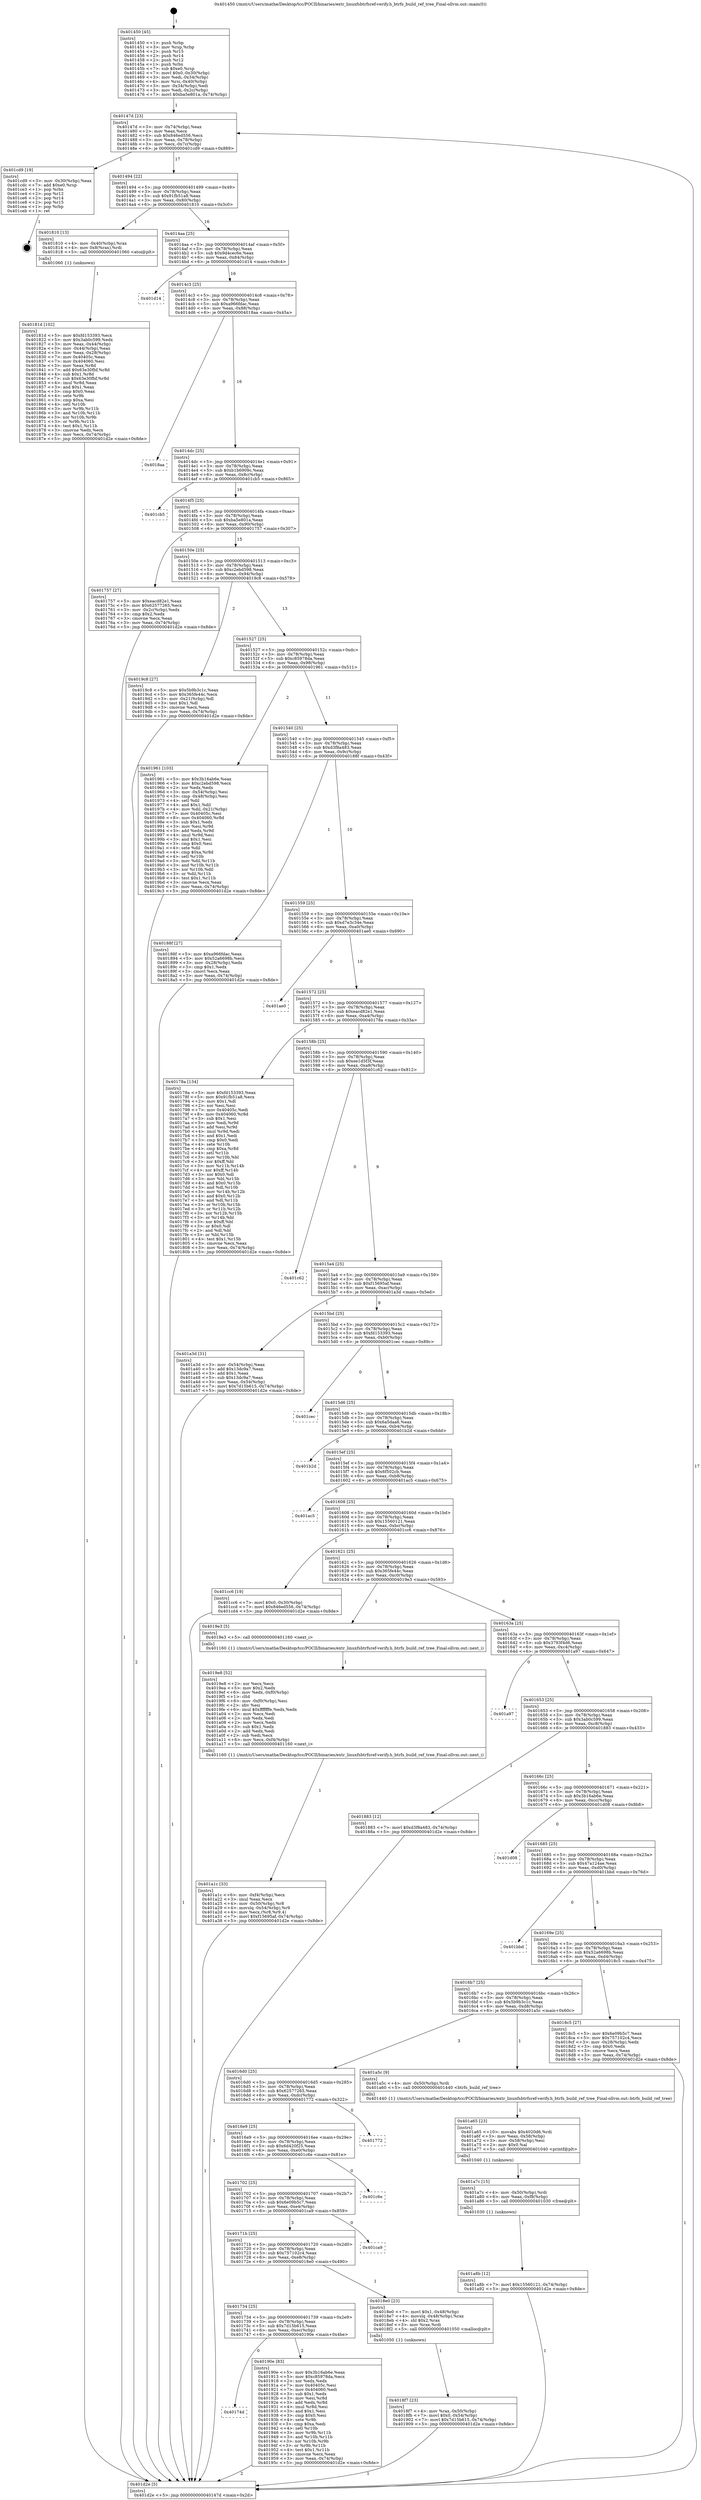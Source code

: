 digraph "0x401450" {
  label = "0x401450 (/mnt/c/Users/mathe/Desktop/tcc/POCII/binaries/extr_linuxfsbtrfsref-verify.h_btrfs_build_ref_tree_Final-ollvm.out::main(0))"
  labelloc = "t"
  node[shape=record]

  Entry [label="",width=0.3,height=0.3,shape=circle,fillcolor=black,style=filled]
  "0x40147d" [label="{
     0x40147d [23]\l
     | [instrs]\l
     &nbsp;&nbsp;0x40147d \<+3\>: mov -0x74(%rbp),%eax\l
     &nbsp;&nbsp;0x401480 \<+2\>: mov %eax,%ecx\l
     &nbsp;&nbsp;0x401482 \<+6\>: sub $0x846ed556,%ecx\l
     &nbsp;&nbsp;0x401488 \<+3\>: mov %eax,-0x78(%rbp)\l
     &nbsp;&nbsp;0x40148b \<+3\>: mov %ecx,-0x7c(%rbp)\l
     &nbsp;&nbsp;0x40148e \<+6\>: je 0000000000401cd9 \<main+0x889\>\l
  }"]
  "0x401cd9" [label="{
     0x401cd9 [19]\l
     | [instrs]\l
     &nbsp;&nbsp;0x401cd9 \<+3\>: mov -0x30(%rbp),%eax\l
     &nbsp;&nbsp;0x401cdc \<+7\>: add $0xe0,%rsp\l
     &nbsp;&nbsp;0x401ce3 \<+1\>: pop %rbx\l
     &nbsp;&nbsp;0x401ce4 \<+2\>: pop %r12\l
     &nbsp;&nbsp;0x401ce6 \<+2\>: pop %r14\l
     &nbsp;&nbsp;0x401ce8 \<+2\>: pop %r15\l
     &nbsp;&nbsp;0x401cea \<+1\>: pop %rbp\l
     &nbsp;&nbsp;0x401ceb \<+1\>: ret\l
  }"]
  "0x401494" [label="{
     0x401494 [22]\l
     | [instrs]\l
     &nbsp;&nbsp;0x401494 \<+5\>: jmp 0000000000401499 \<main+0x49\>\l
     &nbsp;&nbsp;0x401499 \<+3\>: mov -0x78(%rbp),%eax\l
     &nbsp;&nbsp;0x40149c \<+5\>: sub $0x91fb51a8,%eax\l
     &nbsp;&nbsp;0x4014a1 \<+3\>: mov %eax,-0x80(%rbp)\l
     &nbsp;&nbsp;0x4014a4 \<+6\>: je 0000000000401810 \<main+0x3c0\>\l
  }"]
  Exit [label="",width=0.3,height=0.3,shape=circle,fillcolor=black,style=filled,peripheries=2]
  "0x401810" [label="{
     0x401810 [13]\l
     | [instrs]\l
     &nbsp;&nbsp;0x401810 \<+4\>: mov -0x40(%rbp),%rax\l
     &nbsp;&nbsp;0x401814 \<+4\>: mov 0x8(%rax),%rdi\l
     &nbsp;&nbsp;0x401818 \<+5\>: call 0000000000401060 \<atoi@plt\>\l
     | [calls]\l
     &nbsp;&nbsp;0x401060 \{1\} (unknown)\l
  }"]
  "0x4014aa" [label="{
     0x4014aa [25]\l
     | [instrs]\l
     &nbsp;&nbsp;0x4014aa \<+5\>: jmp 00000000004014af \<main+0x5f\>\l
     &nbsp;&nbsp;0x4014af \<+3\>: mov -0x78(%rbp),%eax\l
     &nbsp;&nbsp;0x4014b2 \<+5\>: sub $0x9d4cec6e,%eax\l
     &nbsp;&nbsp;0x4014b7 \<+6\>: mov %eax,-0x84(%rbp)\l
     &nbsp;&nbsp;0x4014bd \<+6\>: je 0000000000401d14 \<main+0x8c4\>\l
  }"]
  "0x401a8b" [label="{
     0x401a8b [12]\l
     | [instrs]\l
     &nbsp;&nbsp;0x401a8b \<+7\>: movl $0x15560121,-0x74(%rbp)\l
     &nbsp;&nbsp;0x401a92 \<+5\>: jmp 0000000000401d2e \<main+0x8de\>\l
  }"]
  "0x401d14" [label="{
     0x401d14\l
  }", style=dashed]
  "0x4014c3" [label="{
     0x4014c3 [25]\l
     | [instrs]\l
     &nbsp;&nbsp;0x4014c3 \<+5\>: jmp 00000000004014c8 \<main+0x78\>\l
     &nbsp;&nbsp;0x4014c8 \<+3\>: mov -0x78(%rbp),%eax\l
     &nbsp;&nbsp;0x4014cb \<+5\>: sub $0xa966fdac,%eax\l
     &nbsp;&nbsp;0x4014d0 \<+6\>: mov %eax,-0x88(%rbp)\l
     &nbsp;&nbsp;0x4014d6 \<+6\>: je 00000000004018aa \<main+0x45a\>\l
  }"]
  "0x401a7c" [label="{
     0x401a7c [15]\l
     | [instrs]\l
     &nbsp;&nbsp;0x401a7c \<+4\>: mov -0x50(%rbp),%rdi\l
     &nbsp;&nbsp;0x401a80 \<+6\>: mov %eax,-0xf8(%rbp)\l
     &nbsp;&nbsp;0x401a86 \<+5\>: call 0000000000401030 \<free@plt\>\l
     | [calls]\l
     &nbsp;&nbsp;0x401030 \{1\} (unknown)\l
  }"]
  "0x4018aa" [label="{
     0x4018aa\l
  }", style=dashed]
  "0x4014dc" [label="{
     0x4014dc [25]\l
     | [instrs]\l
     &nbsp;&nbsp;0x4014dc \<+5\>: jmp 00000000004014e1 \<main+0x91\>\l
     &nbsp;&nbsp;0x4014e1 \<+3\>: mov -0x78(%rbp),%eax\l
     &nbsp;&nbsp;0x4014e4 \<+5\>: sub $0xb1b6909c,%eax\l
     &nbsp;&nbsp;0x4014e9 \<+6\>: mov %eax,-0x8c(%rbp)\l
     &nbsp;&nbsp;0x4014ef \<+6\>: je 0000000000401cb5 \<main+0x865\>\l
  }"]
  "0x401a65" [label="{
     0x401a65 [23]\l
     | [instrs]\l
     &nbsp;&nbsp;0x401a65 \<+10\>: movabs $0x4020d6,%rdi\l
     &nbsp;&nbsp;0x401a6f \<+3\>: mov %eax,-0x58(%rbp)\l
     &nbsp;&nbsp;0x401a72 \<+3\>: mov -0x58(%rbp),%esi\l
     &nbsp;&nbsp;0x401a75 \<+2\>: mov $0x0,%al\l
     &nbsp;&nbsp;0x401a77 \<+5\>: call 0000000000401040 \<printf@plt\>\l
     | [calls]\l
     &nbsp;&nbsp;0x401040 \{1\} (unknown)\l
  }"]
  "0x401cb5" [label="{
     0x401cb5\l
  }", style=dashed]
  "0x4014f5" [label="{
     0x4014f5 [25]\l
     | [instrs]\l
     &nbsp;&nbsp;0x4014f5 \<+5\>: jmp 00000000004014fa \<main+0xaa\>\l
     &nbsp;&nbsp;0x4014fa \<+3\>: mov -0x78(%rbp),%eax\l
     &nbsp;&nbsp;0x4014fd \<+5\>: sub $0xba5e801a,%eax\l
     &nbsp;&nbsp;0x401502 \<+6\>: mov %eax,-0x90(%rbp)\l
     &nbsp;&nbsp;0x401508 \<+6\>: je 0000000000401757 \<main+0x307\>\l
  }"]
  "0x401a1c" [label="{
     0x401a1c [33]\l
     | [instrs]\l
     &nbsp;&nbsp;0x401a1c \<+6\>: mov -0xf4(%rbp),%ecx\l
     &nbsp;&nbsp;0x401a22 \<+3\>: imul %eax,%ecx\l
     &nbsp;&nbsp;0x401a25 \<+4\>: mov -0x50(%rbp),%r8\l
     &nbsp;&nbsp;0x401a29 \<+4\>: movslq -0x54(%rbp),%r9\l
     &nbsp;&nbsp;0x401a2d \<+4\>: mov %ecx,(%r8,%r9,4)\l
     &nbsp;&nbsp;0x401a31 \<+7\>: movl $0xf15695af,-0x74(%rbp)\l
     &nbsp;&nbsp;0x401a38 \<+5\>: jmp 0000000000401d2e \<main+0x8de\>\l
  }"]
  "0x401757" [label="{
     0x401757 [27]\l
     | [instrs]\l
     &nbsp;&nbsp;0x401757 \<+5\>: mov $0xeacd82e1,%eax\l
     &nbsp;&nbsp;0x40175c \<+5\>: mov $0x62577265,%ecx\l
     &nbsp;&nbsp;0x401761 \<+3\>: mov -0x2c(%rbp),%edx\l
     &nbsp;&nbsp;0x401764 \<+3\>: cmp $0x2,%edx\l
     &nbsp;&nbsp;0x401767 \<+3\>: cmovne %ecx,%eax\l
     &nbsp;&nbsp;0x40176a \<+3\>: mov %eax,-0x74(%rbp)\l
     &nbsp;&nbsp;0x40176d \<+5\>: jmp 0000000000401d2e \<main+0x8de\>\l
  }"]
  "0x40150e" [label="{
     0x40150e [25]\l
     | [instrs]\l
     &nbsp;&nbsp;0x40150e \<+5\>: jmp 0000000000401513 \<main+0xc3\>\l
     &nbsp;&nbsp;0x401513 \<+3\>: mov -0x78(%rbp),%eax\l
     &nbsp;&nbsp;0x401516 \<+5\>: sub $0xc2ebd598,%eax\l
     &nbsp;&nbsp;0x40151b \<+6\>: mov %eax,-0x94(%rbp)\l
     &nbsp;&nbsp;0x401521 \<+6\>: je 00000000004019c8 \<main+0x578\>\l
  }"]
  "0x401d2e" [label="{
     0x401d2e [5]\l
     | [instrs]\l
     &nbsp;&nbsp;0x401d2e \<+5\>: jmp 000000000040147d \<main+0x2d\>\l
  }"]
  "0x401450" [label="{
     0x401450 [45]\l
     | [instrs]\l
     &nbsp;&nbsp;0x401450 \<+1\>: push %rbp\l
     &nbsp;&nbsp;0x401451 \<+3\>: mov %rsp,%rbp\l
     &nbsp;&nbsp;0x401454 \<+2\>: push %r15\l
     &nbsp;&nbsp;0x401456 \<+2\>: push %r14\l
     &nbsp;&nbsp;0x401458 \<+2\>: push %r12\l
     &nbsp;&nbsp;0x40145a \<+1\>: push %rbx\l
     &nbsp;&nbsp;0x40145b \<+7\>: sub $0xe0,%rsp\l
     &nbsp;&nbsp;0x401462 \<+7\>: movl $0x0,-0x30(%rbp)\l
     &nbsp;&nbsp;0x401469 \<+3\>: mov %edi,-0x34(%rbp)\l
     &nbsp;&nbsp;0x40146c \<+4\>: mov %rsi,-0x40(%rbp)\l
     &nbsp;&nbsp;0x401470 \<+3\>: mov -0x34(%rbp),%edi\l
     &nbsp;&nbsp;0x401473 \<+3\>: mov %edi,-0x2c(%rbp)\l
     &nbsp;&nbsp;0x401476 \<+7\>: movl $0xba5e801a,-0x74(%rbp)\l
  }"]
  "0x4019e8" [label="{
     0x4019e8 [52]\l
     | [instrs]\l
     &nbsp;&nbsp;0x4019e8 \<+2\>: xor %ecx,%ecx\l
     &nbsp;&nbsp;0x4019ea \<+5\>: mov $0x2,%edx\l
     &nbsp;&nbsp;0x4019ef \<+6\>: mov %edx,-0xf0(%rbp)\l
     &nbsp;&nbsp;0x4019f5 \<+1\>: cltd\l
     &nbsp;&nbsp;0x4019f6 \<+6\>: mov -0xf0(%rbp),%esi\l
     &nbsp;&nbsp;0x4019fc \<+2\>: idiv %esi\l
     &nbsp;&nbsp;0x4019fe \<+6\>: imul $0xfffffffe,%edx,%edx\l
     &nbsp;&nbsp;0x401a04 \<+2\>: mov %ecx,%edi\l
     &nbsp;&nbsp;0x401a06 \<+2\>: sub %edx,%edi\l
     &nbsp;&nbsp;0x401a08 \<+2\>: mov %ecx,%edx\l
     &nbsp;&nbsp;0x401a0a \<+3\>: sub $0x1,%edx\l
     &nbsp;&nbsp;0x401a0d \<+2\>: add %edx,%edi\l
     &nbsp;&nbsp;0x401a0f \<+2\>: sub %edi,%ecx\l
     &nbsp;&nbsp;0x401a11 \<+6\>: mov %ecx,-0xf4(%rbp)\l
     &nbsp;&nbsp;0x401a17 \<+5\>: call 0000000000401160 \<next_i\>\l
     | [calls]\l
     &nbsp;&nbsp;0x401160 \{1\} (/mnt/c/Users/mathe/Desktop/tcc/POCII/binaries/extr_linuxfsbtrfsref-verify.h_btrfs_build_ref_tree_Final-ollvm.out::next_i)\l
  }"]
  "0x4019c8" [label="{
     0x4019c8 [27]\l
     | [instrs]\l
     &nbsp;&nbsp;0x4019c8 \<+5\>: mov $0x5b9b3c1c,%eax\l
     &nbsp;&nbsp;0x4019cd \<+5\>: mov $0x365fe44c,%ecx\l
     &nbsp;&nbsp;0x4019d2 \<+3\>: mov -0x21(%rbp),%dl\l
     &nbsp;&nbsp;0x4019d5 \<+3\>: test $0x1,%dl\l
     &nbsp;&nbsp;0x4019d8 \<+3\>: cmovne %ecx,%eax\l
     &nbsp;&nbsp;0x4019db \<+3\>: mov %eax,-0x74(%rbp)\l
     &nbsp;&nbsp;0x4019de \<+5\>: jmp 0000000000401d2e \<main+0x8de\>\l
  }"]
  "0x401527" [label="{
     0x401527 [25]\l
     | [instrs]\l
     &nbsp;&nbsp;0x401527 \<+5\>: jmp 000000000040152c \<main+0xdc\>\l
     &nbsp;&nbsp;0x40152c \<+3\>: mov -0x78(%rbp),%eax\l
     &nbsp;&nbsp;0x40152f \<+5\>: sub $0xc85978da,%eax\l
     &nbsp;&nbsp;0x401534 \<+6\>: mov %eax,-0x98(%rbp)\l
     &nbsp;&nbsp;0x40153a \<+6\>: je 0000000000401961 \<main+0x511\>\l
  }"]
  "0x40174d" [label="{
     0x40174d\l
  }", style=dashed]
  "0x401961" [label="{
     0x401961 [103]\l
     | [instrs]\l
     &nbsp;&nbsp;0x401961 \<+5\>: mov $0x3b16ab6e,%eax\l
     &nbsp;&nbsp;0x401966 \<+5\>: mov $0xc2ebd598,%ecx\l
     &nbsp;&nbsp;0x40196b \<+2\>: xor %edx,%edx\l
     &nbsp;&nbsp;0x40196d \<+3\>: mov -0x54(%rbp),%esi\l
     &nbsp;&nbsp;0x401970 \<+3\>: cmp -0x48(%rbp),%esi\l
     &nbsp;&nbsp;0x401973 \<+4\>: setl %dil\l
     &nbsp;&nbsp;0x401977 \<+4\>: and $0x1,%dil\l
     &nbsp;&nbsp;0x40197b \<+4\>: mov %dil,-0x21(%rbp)\l
     &nbsp;&nbsp;0x40197f \<+7\>: mov 0x40405c,%esi\l
     &nbsp;&nbsp;0x401986 \<+8\>: mov 0x404060,%r8d\l
     &nbsp;&nbsp;0x40198e \<+3\>: sub $0x1,%edx\l
     &nbsp;&nbsp;0x401991 \<+3\>: mov %esi,%r9d\l
     &nbsp;&nbsp;0x401994 \<+3\>: add %edx,%r9d\l
     &nbsp;&nbsp;0x401997 \<+4\>: imul %r9d,%esi\l
     &nbsp;&nbsp;0x40199b \<+3\>: and $0x1,%esi\l
     &nbsp;&nbsp;0x40199e \<+3\>: cmp $0x0,%esi\l
     &nbsp;&nbsp;0x4019a1 \<+4\>: sete %dil\l
     &nbsp;&nbsp;0x4019a5 \<+4\>: cmp $0xa,%r8d\l
     &nbsp;&nbsp;0x4019a9 \<+4\>: setl %r10b\l
     &nbsp;&nbsp;0x4019ad \<+3\>: mov %dil,%r11b\l
     &nbsp;&nbsp;0x4019b0 \<+3\>: and %r10b,%r11b\l
     &nbsp;&nbsp;0x4019b3 \<+3\>: xor %r10b,%dil\l
     &nbsp;&nbsp;0x4019b6 \<+3\>: or %dil,%r11b\l
     &nbsp;&nbsp;0x4019b9 \<+4\>: test $0x1,%r11b\l
     &nbsp;&nbsp;0x4019bd \<+3\>: cmovne %ecx,%eax\l
     &nbsp;&nbsp;0x4019c0 \<+3\>: mov %eax,-0x74(%rbp)\l
     &nbsp;&nbsp;0x4019c3 \<+5\>: jmp 0000000000401d2e \<main+0x8de\>\l
  }"]
  "0x401540" [label="{
     0x401540 [25]\l
     | [instrs]\l
     &nbsp;&nbsp;0x401540 \<+5\>: jmp 0000000000401545 \<main+0xf5\>\l
     &nbsp;&nbsp;0x401545 \<+3\>: mov -0x78(%rbp),%eax\l
     &nbsp;&nbsp;0x401548 \<+5\>: sub $0xd3f8a483,%eax\l
     &nbsp;&nbsp;0x40154d \<+6\>: mov %eax,-0x9c(%rbp)\l
     &nbsp;&nbsp;0x401553 \<+6\>: je 000000000040188f \<main+0x43f\>\l
  }"]
  "0x40190e" [label="{
     0x40190e [83]\l
     | [instrs]\l
     &nbsp;&nbsp;0x40190e \<+5\>: mov $0x3b16ab6e,%eax\l
     &nbsp;&nbsp;0x401913 \<+5\>: mov $0xc85978da,%ecx\l
     &nbsp;&nbsp;0x401918 \<+2\>: xor %edx,%edx\l
     &nbsp;&nbsp;0x40191a \<+7\>: mov 0x40405c,%esi\l
     &nbsp;&nbsp;0x401921 \<+7\>: mov 0x404060,%edi\l
     &nbsp;&nbsp;0x401928 \<+3\>: sub $0x1,%edx\l
     &nbsp;&nbsp;0x40192b \<+3\>: mov %esi,%r8d\l
     &nbsp;&nbsp;0x40192e \<+3\>: add %edx,%r8d\l
     &nbsp;&nbsp;0x401931 \<+4\>: imul %r8d,%esi\l
     &nbsp;&nbsp;0x401935 \<+3\>: and $0x1,%esi\l
     &nbsp;&nbsp;0x401938 \<+3\>: cmp $0x0,%esi\l
     &nbsp;&nbsp;0x40193b \<+4\>: sete %r9b\l
     &nbsp;&nbsp;0x40193f \<+3\>: cmp $0xa,%edi\l
     &nbsp;&nbsp;0x401942 \<+4\>: setl %r10b\l
     &nbsp;&nbsp;0x401946 \<+3\>: mov %r9b,%r11b\l
     &nbsp;&nbsp;0x401949 \<+3\>: and %r10b,%r11b\l
     &nbsp;&nbsp;0x40194c \<+3\>: xor %r10b,%r9b\l
     &nbsp;&nbsp;0x40194f \<+3\>: or %r9b,%r11b\l
     &nbsp;&nbsp;0x401952 \<+4\>: test $0x1,%r11b\l
     &nbsp;&nbsp;0x401956 \<+3\>: cmovne %ecx,%eax\l
     &nbsp;&nbsp;0x401959 \<+3\>: mov %eax,-0x74(%rbp)\l
     &nbsp;&nbsp;0x40195c \<+5\>: jmp 0000000000401d2e \<main+0x8de\>\l
  }"]
  "0x40188f" [label="{
     0x40188f [27]\l
     | [instrs]\l
     &nbsp;&nbsp;0x40188f \<+5\>: mov $0xa966fdac,%eax\l
     &nbsp;&nbsp;0x401894 \<+5\>: mov $0x52a6698b,%ecx\l
     &nbsp;&nbsp;0x401899 \<+3\>: mov -0x28(%rbp),%edx\l
     &nbsp;&nbsp;0x40189c \<+3\>: cmp $0x1,%edx\l
     &nbsp;&nbsp;0x40189f \<+3\>: cmovl %ecx,%eax\l
     &nbsp;&nbsp;0x4018a2 \<+3\>: mov %eax,-0x74(%rbp)\l
     &nbsp;&nbsp;0x4018a5 \<+5\>: jmp 0000000000401d2e \<main+0x8de\>\l
  }"]
  "0x401559" [label="{
     0x401559 [25]\l
     | [instrs]\l
     &nbsp;&nbsp;0x401559 \<+5\>: jmp 000000000040155e \<main+0x10e\>\l
     &nbsp;&nbsp;0x40155e \<+3\>: mov -0x78(%rbp),%eax\l
     &nbsp;&nbsp;0x401561 \<+5\>: sub $0xd7e3c34e,%eax\l
     &nbsp;&nbsp;0x401566 \<+6\>: mov %eax,-0xa0(%rbp)\l
     &nbsp;&nbsp;0x40156c \<+6\>: je 0000000000401ae0 \<main+0x690\>\l
  }"]
  "0x4018f7" [label="{
     0x4018f7 [23]\l
     | [instrs]\l
     &nbsp;&nbsp;0x4018f7 \<+4\>: mov %rax,-0x50(%rbp)\l
     &nbsp;&nbsp;0x4018fb \<+7\>: movl $0x0,-0x54(%rbp)\l
     &nbsp;&nbsp;0x401902 \<+7\>: movl $0x7d15b615,-0x74(%rbp)\l
     &nbsp;&nbsp;0x401909 \<+5\>: jmp 0000000000401d2e \<main+0x8de\>\l
  }"]
  "0x401ae0" [label="{
     0x401ae0\l
  }", style=dashed]
  "0x401572" [label="{
     0x401572 [25]\l
     | [instrs]\l
     &nbsp;&nbsp;0x401572 \<+5\>: jmp 0000000000401577 \<main+0x127\>\l
     &nbsp;&nbsp;0x401577 \<+3\>: mov -0x78(%rbp),%eax\l
     &nbsp;&nbsp;0x40157a \<+5\>: sub $0xeacd82e1,%eax\l
     &nbsp;&nbsp;0x40157f \<+6\>: mov %eax,-0xa4(%rbp)\l
     &nbsp;&nbsp;0x401585 \<+6\>: je 000000000040178a \<main+0x33a\>\l
  }"]
  "0x401734" [label="{
     0x401734 [25]\l
     | [instrs]\l
     &nbsp;&nbsp;0x401734 \<+5\>: jmp 0000000000401739 \<main+0x2e9\>\l
     &nbsp;&nbsp;0x401739 \<+3\>: mov -0x78(%rbp),%eax\l
     &nbsp;&nbsp;0x40173c \<+5\>: sub $0x7d15b615,%eax\l
     &nbsp;&nbsp;0x401741 \<+6\>: mov %eax,-0xec(%rbp)\l
     &nbsp;&nbsp;0x401747 \<+6\>: je 000000000040190e \<main+0x4be\>\l
  }"]
  "0x40178a" [label="{
     0x40178a [134]\l
     | [instrs]\l
     &nbsp;&nbsp;0x40178a \<+5\>: mov $0xfd153393,%eax\l
     &nbsp;&nbsp;0x40178f \<+5\>: mov $0x91fb51a8,%ecx\l
     &nbsp;&nbsp;0x401794 \<+2\>: mov $0x1,%dl\l
     &nbsp;&nbsp;0x401796 \<+2\>: xor %esi,%esi\l
     &nbsp;&nbsp;0x401798 \<+7\>: mov 0x40405c,%edi\l
     &nbsp;&nbsp;0x40179f \<+8\>: mov 0x404060,%r8d\l
     &nbsp;&nbsp;0x4017a7 \<+3\>: sub $0x1,%esi\l
     &nbsp;&nbsp;0x4017aa \<+3\>: mov %edi,%r9d\l
     &nbsp;&nbsp;0x4017ad \<+3\>: add %esi,%r9d\l
     &nbsp;&nbsp;0x4017b0 \<+4\>: imul %r9d,%edi\l
     &nbsp;&nbsp;0x4017b4 \<+3\>: and $0x1,%edi\l
     &nbsp;&nbsp;0x4017b7 \<+3\>: cmp $0x0,%edi\l
     &nbsp;&nbsp;0x4017ba \<+4\>: sete %r10b\l
     &nbsp;&nbsp;0x4017be \<+4\>: cmp $0xa,%r8d\l
     &nbsp;&nbsp;0x4017c2 \<+4\>: setl %r11b\l
     &nbsp;&nbsp;0x4017c6 \<+3\>: mov %r10b,%bl\l
     &nbsp;&nbsp;0x4017c9 \<+3\>: xor $0xff,%bl\l
     &nbsp;&nbsp;0x4017cc \<+3\>: mov %r11b,%r14b\l
     &nbsp;&nbsp;0x4017cf \<+4\>: xor $0xff,%r14b\l
     &nbsp;&nbsp;0x4017d3 \<+3\>: xor $0x0,%dl\l
     &nbsp;&nbsp;0x4017d6 \<+3\>: mov %bl,%r15b\l
     &nbsp;&nbsp;0x4017d9 \<+4\>: and $0x0,%r15b\l
     &nbsp;&nbsp;0x4017dd \<+3\>: and %dl,%r10b\l
     &nbsp;&nbsp;0x4017e0 \<+3\>: mov %r14b,%r12b\l
     &nbsp;&nbsp;0x4017e3 \<+4\>: and $0x0,%r12b\l
     &nbsp;&nbsp;0x4017e7 \<+3\>: and %dl,%r11b\l
     &nbsp;&nbsp;0x4017ea \<+3\>: or %r10b,%r15b\l
     &nbsp;&nbsp;0x4017ed \<+3\>: or %r11b,%r12b\l
     &nbsp;&nbsp;0x4017f0 \<+3\>: xor %r12b,%r15b\l
     &nbsp;&nbsp;0x4017f3 \<+3\>: or %r14b,%bl\l
     &nbsp;&nbsp;0x4017f6 \<+3\>: xor $0xff,%bl\l
     &nbsp;&nbsp;0x4017f9 \<+3\>: or $0x0,%dl\l
     &nbsp;&nbsp;0x4017fc \<+2\>: and %dl,%bl\l
     &nbsp;&nbsp;0x4017fe \<+3\>: or %bl,%r15b\l
     &nbsp;&nbsp;0x401801 \<+4\>: test $0x1,%r15b\l
     &nbsp;&nbsp;0x401805 \<+3\>: cmovne %ecx,%eax\l
     &nbsp;&nbsp;0x401808 \<+3\>: mov %eax,-0x74(%rbp)\l
     &nbsp;&nbsp;0x40180b \<+5\>: jmp 0000000000401d2e \<main+0x8de\>\l
  }"]
  "0x40158b" [label="{
     0x40158b [25]\l
     | [instrs]\l
     &nbsp;&nbsp;0x40158b \<+5\>: jmp 0000000000401590 \<main+0x140\>\l
     &nbsp;&nbsp;0x401590 \<+3\>: mov -0x78(%rbp),%eax\l
     &nbsp;&nbsp;0x401593 \<+5\>: sub $0xee1d5f3f,%eax\l
     &nbsp;&nbsp;0x401598 \<+6\>: mov %eax,-0xa8(%rbp)\l
     &nbsp;&nbsp;0x40159e \<+6\>: je 0000000000401c62 \<main+0x812\>\l
  }"]
  "0x40181d" [label="{
     0x40181d [102]\l
     | [instrs]\l
     &nbsp;&nbsp;0x40181d \<+5\>: mov $0xfd153393,%ecx\l
     &nbsp;&nbsp;0x401822 \<+5\>: mov $0x3ab0c599,%edx\l
     &nbsp;&nbsp;0x401827 \<+3\>: mov %eax,-0x44(%rbp)\l
     &nbsp;&nbsp;0x40182a \<+3\>: mov -0x44(%rbp),%eax\l
     &nbsp;&nbsp;0x40182d \<+3\>: mov %eax,-0x28(%rbp)\l
     &nbsp;&nbsp;0x401830 \<+7\>: mov 0x40405c,%eax\l
     &nbsp;&nbsp;0x401837 \<+7\>: mov 0x404060,%esi\l
     &nbsp;&nbsp;0x40183e \<+3\>: mov %eax,%r8d\l
     &nbsp;&nbsp;0x401841 \<+7\>: add $0x63e30fbf,%r8d\l
     &nbsp;&nbsp;0x401848 \<+4\>: sub $0x1,%r8d\l
     &nbsp;&nbsp;0x40184c \<+7\>: sub $0x63e30fbf,%r8d\l
     &nbsp;&nbsp;0x401853 \<+4\>: imul %r8d,%eax\l
     &nbsp;&nbsp;0x401857 \<+3\>: and $0x1,%eax\l
     &nbsp;&nbsp;0x40185a \<+3\>: cmp $0x0,%eax\l
     &nbsp;&nbsp;0x40185d \<+4\>: sete %r9b\l
     &nbsp;&nbsp;0x401861 \<+3\>: cmp $0xa,%esi\l
     &nbsp;&nbsp;0x401864 \<+4\>: setl %r10b\l
     &nbsp;&nbsp;0x401868 \<+3\>: mov %r9b,%r11b\l
     &nbsp;&nbsp;0x40186b \<+3\>: and %r10b,%r11b\l
     &nbsp;&nbsp;0x40186e \<+3\>: xor %r10b,%r9b\l
     &nbsp;&nbsp;0x401871 \<+3\>: or %r9b,%r11b\l
     &nbsp;&nbsp;0x401874 \<+4\>: test $0x1,%r11b\l
     &nbsp;&nbsp;0x401878 \<+3\>: cmovne %edx,%ecx\l
     &nbsp;&nbsp;0x40187b \<+3\>: mov %ecx,-0x74(%rbp)\l
     &nbsp;&nbsp;0x40187e \<+5\>: jmp 0000000000401d2e \<main+0x8de\>\l
  }"]
  "0x4018e0" [label="{
     0x4018e0 [23]\l
     | [instrs]\l
     &nbsp;&nbsp;0x4018e0 \<+7\>: movl $0x1,-0x48(%rbp)\l
     &nbsp;&nbsp;0x4018e7 \<+4\>: movslq -0x48(%rbp),%rax\l
     &nbsp;&nbsp;0x4018eb \<+4\>: shl $0x2,%rax\l
     &nbsp;&nbsp;0x4018ef \<+3\>: mov %rax,%rdi\l
     &nbsp;&nbsp;0x4018f2 \<+5\>: call 0000000000401050 \<malloc@plt\>\l
     | [calls]\l
     &nbsp;&nbsp;0x401050 \{1\} (unknown)\l
  }"]
  "0x401c62" [label="{
     0x401c62\l
  }", style=dashed]
  "0x4015a4" [label="{
     0x4015a4 [25]\l
     | [instrs]\l
     &nbsp;&nbsp;0x4015a4 \<+5\>: jmp 00000000004015a9 \<main+0x159\>\l
     &nbsp;&nbsp;0x4015a9 \<+3\>: mov -0x78(%rbp),%eax\l
     &nbsp;&nbsp;0x4015ac \<+5\>: sub $0xf15695af,%eax\l
     &nbsp;&nbsp;0x4015b1 \<+6\>: mov %eax,-0xac(%rbp)\l
     &nbsp;&nbsp;0x4015b7 \<+6\>: je 0000000000401a3d \<main+0x5ed\>\l
  }"]
  "0x40171b" [label="{
     0x40171b [25]\l
     | [instrs]\l
     &nbsp;&nbsp;0x40171b \<+5\>: jmp 0000000000401720 \<main+0x2d0\>\l
     &nbsp;&nbsp;0x401720 \<+3\>: mov -0x78(%rbp),%eax\l
     &nbsp;&nbsp;0x401723 \<+5\>: sub $0x757102c4,%eax\l
     &nbsp;&nbsp;0x401728 \<+6\>: mov %eax,-0xe8(%rbp)\l
     &nbsp;&nbsp;0x40172e \<+6\>: je 00000000004018e0 \<main+0x490\>\l
  }"]
  "0x401a3d" [label="{
     0x401a3d [31]\l
     | [instrs]\l
     &nbsp;&nbsp;0x401a3d \<+3\>: mov -0x54(%rbp),%eax\l
     &nbsp;&nbsp;0x401a40 \<+5\>: add $0x13dc9a7,%eax\l
     &nbsp;&nbsp;0x401a45 \<+3\>: add $0x1,%eax\l
     &nbsp;&nbsp;0x401a48 \<+5\>: sub $0x13dc9a7,%eax\l
     &nbsp;&nbsp;0x401a4d \<+3\>: mov %eax,-0x54(%rbp)\l
     &nbsp;&nbsp;0x401a50 \<+7\>: movl $0x7d15b615,-0x74(%rbp)\l
     &nbsp;&nbsp;0x401a57 \<+5\>: jmp 0000000000401d2e \<main+0x8de\>\l
  }"]
  "0x4015bd" [label="{
     0x4015bd [25]\l
     | [instrs]\l
     &nbsp;&nbsp;0x4015bd \<+5\>: jmp 00000000004015c2 \<main+0x172\>\l
     &nbsp;&nbsp;0x4015c2 \<+3\>: mov -0x78(%rbp),%eax\l
     &nbsp;&nbsp;0x4015c5 \<+5\>: sub $0xfd153393,%eax\l
     &nbsp;&nbsp;0x4015ca \<+6\>: mov %eax,-0xb0(%rbp)\l
     &nbsp;&nbsp;0x4015d0 \<+6\>: je 0000000000401cec \<main+0x89c\>\l
  }"]
  "0x401ca9" [label="{
     0x401ca9\l
  }", style=dashed]
  "0x401cec" [label="{
     0x401cec\l
  }", style=dashed]
  "0x4015d6" [label="{
     0x4015d6 [25]\l
     | [instrs]\l
     &nbsp;&nbsp;0x4015d6 \<+5\>: jmp 00000000004015db \<main+0x18b\>\l
     &nbsp;&nbsp;0x4015db \<+3\>: mov -0x78(%rbp),%eax\l
     &nbsp;&nbsp;0x4015de \<+5\>: sub $0x6a5daa6,%eax\l
     &nbsp;&nbsp;0x4015e3 \<+6\>: mov %eax,-0xb4(%rbp)\l
     &nbsp;&nbsp;0x4015e9 \<+6\>: je 0000000000401b2d \<main+0x6dd\>\l
  }"]
  "0x401702" [label="{
     0x401702 [25]\l
     | [instrs]\l
     &nbsp;&nbsp;0x401702 \<+5\>: jmp 0000000000401707 \<main+0x2b7\>\l
     &nbsp;&nbsp;0x401707 \<+3\>: mov -0x78(%rbp),%eax\l
     &nbsp;&nbsp;0x40170a \<+5\>: sub $0x6e09b5c7,%eax\l
     &nbsp;&nbsp;0x40170f \<+6\>: mov %eax,-0xe4(%rbp)\l
     &nbsp;&nbsp;0x401715 \<+6\>: je 0000000000401ca9 \<main+0x859\>\l
  }"]
  "0x401b2d" [label="{
     0x401b2d\l
  }", style=dashed]
  "0x4015ef" [label="{
     0x4015ef [25]\l
     | [instrs]\l
     &nbsp;&nbsp;0x4015ef \<+5\>: jmp 00000000004015f4 \<main+0x1a4\>\l
     &nbsp;&nbsp;0x4015f4 \<+3\>: mov -0x78(%rbp),%eax\l
     &nbsp;&nbsp;0x4015f7 \<+5\>: sub $0x6f502cb,%eax\l
     &nbsp;&nbsp;0x4015fc \<+6\>: mov %eax,-0xb8(%rbp)\l
     &nbsp;&nbsp;0x401602 \<+6\>: je 0000000000401ac5 \<main+0x675\>\l
  }"]
  "0x401c6e" [label="{
     0x401c6e\l
  }", style=dashed]
  "0x401ac5" [label="{
     0x401ac5\l
  }", style=dashed]
  "0x401608" [label="{
     0x401608 [25]\l
     | [instrs]\l
     &nbsp;&nbsp;0x401608 \<+5\>: jmp 000000000040160d \<main+0x1bd\>\l
     &nbsp;&nbsp;0x40160d \<+3\>: mov -0x78(%rbp),%eax\l
     &nbsp;&nbsp;0x401610 \<+5\>: sub $0x15560121,%eax\l
     &nbsp;&nbsp;0x401615 \<+6\>: mov %eax,-0xbc(%rbp)\l
     &nbsp;&nbsp;0x40161b \<+6\>: je 0000000000401cc6 \<main+0x876\>\l
  }"]
  "0x4016e9" [label="{
     0x4016e9 [25]\l
     | [instrs]\l
     &nbsp;&nbsp;0x4016e9 \<+5\>: jmp 00000000004016ee \<main+0x29e\>\l
     &nbsp;&nbsp;0x4016ee \<+3\>: mov -0x78(%rbp),%eax\l
     &nbsp;&nbsp;0x4016f1 \<+5\>: sub $0x6d420f25,%eax\l
     &nbsp;&nbsp;0x4016f6 \<+6\>: mov %eax,-0xe0(%rbp)\l
     &nbsp;&nbsp;0x4016fc \<+6\>: je 0000000000401c6e \<main+0x81e\>\l
  }"]
  "0x401cc6" [label="{
     0x401cc6 [19]\l
     | [instrs]\l
     &nbsp;&nbsp;0x401cc6 \<+7\>: movl $0x0,-0x30(%rbp)\l
     &nbsp;&nbsp;0x401ccd \<+7\>: movl $0x846ed556,-0x74(%rbp)\l
     &nbsp;&nbsp;0x401cd4 \<+5\>: jmp 0000000000401d2e \<main+0x8de\>\l
  }"]
  "0x401621" [label="{
     0x401621 [25]\l
     | [instrs]\l
     &nbsp;&nbsp;0x401621 \<+5\>: jmp 0000000000401626 \<main+0x1d6\>\l
     &nbsp;&nbsp;0x401626 \<+3\>: mov -0x78(%rbp),%eax\l
     &nbsp;&nbsp;0x401629 \<+5\>: sub $0x365fe44c,%eax\l
     &nbsp;&nbsp;0x40162e \<+6\>: mov %eax,-0xc0(%rbp)\l
     &nbsp;&nbsp;0x401634 \<+6\>: je 00000000004019e3 \<main+0x593\>\l
  }"]
  "0x401772" [label="{
     0x401772\l
  }", style=dashed]
  "0x4019e3" [label="{
     0x4019e3 [5]\l
     | [instrs]\l
     &nbsp;&nbsp;0x4019e3 \<+5\>: call 0000000000401160 \<next_i\>\l
     | [calls]\l
     &nbsp;&nbsp;0x401160 \{1\} (/mnt/c/Users/mathe/Desktop/tcc/POCII/binaries/extr_linuxfsbtrfsref-verify.h_btrfs_build_ref_tree_Final-ollvm.out::next_i)\l
  }"]
  "0x40163a" [label="{
     0x40163a [25]\l
     | [instrs]\l
     &nbsp;&nbsp;0x40163a \<+5\>: jmp 000000000040163f \<main+0x1ef\>\l
     &nbsp;&nbsp;0x40163f \<+3\>: mov -0x78(%rbp),%eax\l
     &nbsp;&nbsp;0x401642 \<+5\>: sub $0x3793f4d6,%eax\l
     &nbsp;&nbsp;0x401647 \<+6\>: mov %eax,-0xc4(%rbp)\l
     &nbsp;&nbsp;0x40164d \<+6\>: je 0000000000401a97 \<main+0x647\>\l
  }"]
  "0x4016d0" [label="{
     0x4016d0 [25]\l
     | [instrs]\l
     &nbsp;&nbsp;0x4016d0 \<+5\>: jmp 00000000004016d5 \<main+0x285\>\l
     &nbsp;&nbsp;0x4016d5 \<+3\>: mov -0x78(%rbp),%eax\l
     &nbsp;&nbsp;0x4016d8 \<+5\>: sub $0x62577265,%eax\l
     &nbsp;&nbsp;0x4016dd \<+6\>: mov %eax,-0xdc(%rbp)\l
     &nbsp;&nbsp;0x4016e3 \<+6\>: je 0000000000401772 \<main+0x322\>\l
  }"]
  "0x401a97" [label="{
     0x401a97\l
  }", style=dashed]
  "0x401653" [label="{
     0x401653 [25]\l
     | [instrs]\l
     &nbsp;&nbsp;0x401653 \<+5\>: jmp 0000000000401658 \<main+0x208\>\l
     &nbsp;&nbsp;0x401658 \<+3\>: mov -0x78(%rbp),%eax\l
     &nbsp;&nbsp;0x40165b \<+5\>: sub $0x3ab0c599,%eax\l
     &nbsp;&nbsp;0x401660 \<+6\>: mov %eax,-0xc8(%rbp)\l
     &nbsp;&nbsp;0x401666 \<+6\>: je 0000000000401883 \<main+0x433\>\l
  }"]
  "0x401a5c" [label="{
     0x401a5c [9]\l
     | [instrs]\l
     &nbsp;&nbsp;0x401a5c \<+4\>: mov -0x50(%rbp),%rdi\l
     &nbsp;&nbsp;0x401a60 \<+5\>: call 0000000000401440 \<btrfs_build_ref_tree\>\l
     | [calls]\l
     &nbsp;&nbsp;0x401440 \{1\} (/mnt/c/Users/mathe/Desktop/tcc/POCII/binaries/extr_linuxfsbtrfsref-verify.h_btrfs_build_ref_tree_Final-ollvm.out::btrfs_build_ref_tree)\l
  }"]
  "0x401883" [label="{
     0x401883 [12]\l
     | [instrs]\l
     &nbsp;&nbsp;0x401883 \<+7\>: movl $0xd3f8a483,-0x74(%rbp)\l
     &nbsp;&nbsp;0x40188a \<+5\>: jmp 0000000000401d2e \<main+0x8de\>\l
  }"]
  "0x40166c" [label="{
     0x40166c [25]\l
     | [instrs]\l
     &nbsp;&nbsp;0x40166c \<+5\>: jmp 0000000000401671 \<main+0x221\>\l
     &nbsp;&nbsp;0x401671 \<+3\>: mov -0x78(%rbp),%eax\l
     &nbsp;&nbsp;0x401674 \<+5\>: sub $0x3b16ab6e,%eax\l
     &nbsp;&nbsp;0x401679 \<+6\>: mov %eax,-0xcc(%rbp)\l
     &nbsp;&nbsp;0x40167f \<+6\>: je 0000000000401d08 \<main+0x8b8\>\l
  }"]
  "0x4016b7" [label="{
     0x4016b7 [25]\l
     | [instrs]\l
     &nbsp;&nbsp;0x4016b7 \<+5\>: jmp 00000000004016bc \<main+0x26c\>\l
     &nbsp;&nbsp;0x4016bc \<+3\>: mov -0x78(%rbp),%eax\l
     &nbsp;&nbsp;0x4016bf \<+5\>: sub $0x5b9b3c1c,%eax\l
     &nbsp;&nbsp;0x4016c4 \<+6\>: mov %eax,-0xd8(%rbp)\l
     &nbsp;&nbsp;0x4016ca \<+6\>: je 0000000000401a5c \<main+0x60c\>\l
  }"]
  "0x401d08" [label="{
     0x401d08\l
  }", style=dashed]
  "0x401685" [label="{
     0x401685 [25]\l
     | [instrs]\l
     &nbsp;&nbsp;0x401685 \<+5\>: jmp 000000000040168a \<main+0x23a\>\l
     &nbsp;&nbsp;0x40168a \<+3\>: mov -0x78(%rbp),%eax\l
     &nbsp;&nbsp;0x40168d \<+5\>: sub $0x47a124ae,%eax\l
     &nbsp;&nbsp;0x401692 \<+6\>: mov %eax,-0xd0(%rbp)\l
     &nbsp;&nbsp;0x401698 \<+6\>: je 0000000000401bbd \<main+0x76d\>\l
  }"]
  "0x4018c5" [label="{
     0x4018c5 [27]\l
     | [instrs]\l
     &nbsp;&nbsp;0x4018c5 \<+5\>: mov $0x6e09b5c7,%eax\l
     &nbsp;&nbsp;0x4018ca \<+5\>: mov $0x757102c4,%ecx\l
     &nbsp;&nbsp;0x4018cf \<+3\>: mov -0x28(%rbp),%edx\l
     &nbsp;&nbsp;0x4018d2 \<+3\>: cmp $0x0,%edx\l
     &nbsp;&nbsp;0x4018d5 \<+3\>: cmove %ecx,%eax\l
     &nbsp;&nbsp;0x4018d8 \<+3\>: mov %eax,-0x74(%rbp)\l
     &nbsp;&nbsp;0x4018db \<+5\>: jmp 0000000000401d2e \<main+0x8de\>\l
  }"]
  "0x401bbd" [label="{
     0x401bbd\l
  }", style=dashed]
  "0x40169e" [label="{
     0x40169e [25]\l
     | [instrs]\l
     &nbsp;&nbsp;0x40169e \<+5\>: jmp 00000000004016a3 \<main+0x253\>\l
     &nbsp;&nbsp;0x4016a3 \<+3\>: mov -0x78(%rbp),%eax\l
     &nbsp;&nbsp;0x4016a6 \<+5\>: sub $0x52a6698b,%eax\l
     &nbsp;&nbsp;0x4016ab \<+6\>: mov %eax,-0xd4(%rbp)\l
     &nbsp;&nbsp;0x4016b1 \<+6\>: je 00000000004018c5 \<main+0x475\>\l
  }"]
  Entry -> "0x401450" [label=" 1"]
  "0x40147d" -> "0x401cd9" [label=" 1"]
  "0x40147d" -> "0x401494" [label=" 17"]
  "0x401cd9" -> Exit [label=" 1"]
  "0x401494" -> "0x401810" [label=" 1"]
  "0x401494" -> "0x4014aa" [label=" 16"]
  "0x401cc6" -> "0x401d2e" [label=" 1"]
  "0x4014aa" -> "0x401d14" [label=" 0"]
  "0x4014aa" -> "0x4014c3" [label=" 16"]
  "0x401a8b" -> "0x401d2e" [label=" 1"]
  "0x4014c3" -> "0x4018aa" [label=" 0"]
  "0x4014c3" -> "0x4014dc" [label=" 16"]
  "0x401a7c" -> "0x401a8b" [label=" 1"]
  "0x4014dc" -> "0x401cb5" [label=" 0"]
  "0x4014dc" -> "0x4014f5" [label=" 16"]
  "0x401a65" -> "0x401a7c" [label=" 1"]
  "0x4014f5" -> "0x401757" [label=" 1"]
  "0x4014f5" -> "0x40150e" [label=" 15"]
  "0x401757" -> "0x401d2e" [label=" 1"]
  "0x401450" -> "0x40147d" [label=" 1"]
  "0x401d2e" -> "0x40147d" [label=" 17"]
  "0x401a5c" -> "0x401a65" [label=" 1"]
  "0x40150e" -> "0x4019c8" [label=" 2"]
  "0x40150e" -> "0x401527" [label=" 13"]
  "0x401a3d" -> "0x401d2e" [label=" 1"]
  "0x401527" -> "0x401961" [label=" 2"]
  "0x401527" -> "0x401540" [label=" 11"]
  "0x401a1c" -> "0x401d2e" [label=" 1"]
  "0x401540" -> "0x40188f" [label=" 1"]
  "0x401540" -> "0x401559" [label=" 10"]
  "0x4019e8" -> "0x401a1c" [label=" 1"]
  "0x401559" -> "0x401ae0" [label=" 0"]
  "0x401559" -> "0x401572" [label=" 10"]
  "0x4019c8" -> "0x401d2e" [label=" 2"]
  "0x401572" -> "0x40178a" [label=" 1"]
  "0x401572" -> "0x40158b" [label=" 9"]
  "0x40178a" -> "0x401d2e" [label=" 1"]
  "0x401810" -> "0x40181d" [label=" 1"]
  "0x40181d" -> "0x401d2e" [label=" 1"]
  "0x401961" -> "0x401d2e" [label=" 2"]
  "0x40158b" -> "0x401c62" [label=" 0"]
  "0x40158b" -> "0x4015a4" [label=" 9"]
  "0x40190e" -> "0x401d2e" [label=" 2"]
  "0x4015a4" -> "0x401a3d" [label=" 1"]
  "0x4015a4" -> "0x4015bd" [label=" 8"]
  "0x401734" -> "0x40190e" [label=" 2"]
  "0x4015bd" -> "0x401cec" [label=" 0"]
  "0x4015bd" -> "0x4015d6" [label=" 8"]
  "0x4019e3" -> "0x4019e8" [label=" 1"]
  "0x4015d6" -> "0x401b2d" [label=" 0"]
  "0x4015d6" -> "0x4015ef" [label=" 8"]
  "0x4018e0" -> "0x4018f7" [label=" 1"]
  "0x4015ef" -> "0x401ac5" [label=" 0"]
  "0x4015ef" -> "0x401608" [label=" 8"]
  "0x40171b" -> "0x401734" [label=" 2"]
  "0x401608" -> "0x401cc6" [label=" 1"]
  "0x401608" -> "0x401621" [label=" 7"]
  "0x401734" -> "0x40174d" [label=" 0"]
  "0x401621" -> "0x4019e3" [label=" 1"]
  "0x401621" -> "0x40163a" [label=" 6"]
  "0x401702" -> "0x40171b" [label=" 3"]
  "0x40163a" -> "0x401a97" [label=" 0"]
  "0x40163a" -> "0x401653" [label=" 6"]
  "0x4018f7" -> "0x401d2e" [label=" 1"]
  "0x401653" -> "0x401883" [label=" 1"]
  "0x401653" -> "0x40166c" [label=" 5"]
  "0x401883" -> "0x401d2e" [label=" 1"]
  "0x40188f" -> "0x401d2e" [label=" 1"]
  "0x4016e9" -> "0x401702" [label=" 3"]
  "0x40166c" -> "0x401d08" [label=" 0"]
  "0x40166c" -> "0x401685" [label=" 5"]
  "0x40171b" -> "0x4018e0" [label=" 1"]
  "0x401685" -> "0x401bbd" [label=" 0"]
  "0x401685" -> "0x40169e" [label=" 5"]
  "0x4016d0" -> "0x4016e9" [label=" 3"]
  "0x40169e" -> "0x4018c5" [label=" 1"]
  "0x40169e" -> "0x4016b7" [label=" 4"]
  "0x4018c5" -> "0x401d2e" [label=" 1"]
  "0x4016e9" -> "0x401c6e" [label=" 0"]
  "0x4016b7" -> "0x401a5c" [label=" 1"]
  "0x4016b7" -> "0x4016d0" [label=" 3"]
  "0x401702" -> "0x401ca9" [label=" 0"]
  "0x4016d0" -> "0x401772" [label=" 0"]
}
